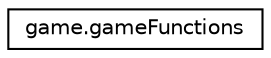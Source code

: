 digraph "Graphical Class Hierarchy"
{
 // LATEX_PDF_SIZE
  edge [fontname="Helvetica",fontsize="10",labelfontname="Helvetica",labelfontsize="10"];
  node [fontname="Helvetica",fontsize="10",shape=record];
  rankdir="LR";
  Node0 [label="game.gameFunctions",height=0.2,width=0.4,color="black", fillcolor="white", style="filled",URL="$classgame_1_1gameFunctions.html",tooltip=" "];
}
